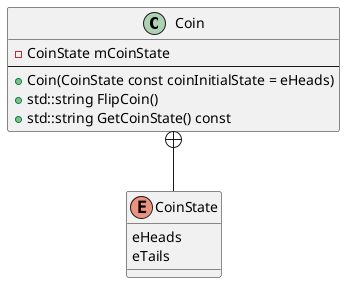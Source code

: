 @startuml coin_class

Coin +-- CoinState

enum CoinState
{
    eHeads
    eTails
}

class Coin
{
    - CoinState mCoinState
    --
    + Coin(CoinState const coinInitialState = eHeads)
    + std::string FlipCoin()
    + std::string GetCoinState() const
}

@enduml